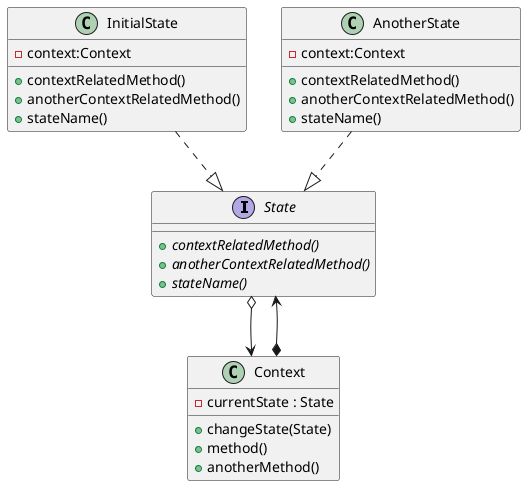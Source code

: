 @startuml

interface State{
  + {abstract} contextRelatedMethod()
  + {abstract} anotherContextRelatedMethod()
  + {abstract} stateName()
}

class InitialState{
  - context:Context
  + contextRelatedMethod()
  + anotherContextRelatedMethod()
  + stateName()
}

class AnotherState{
  - context:Context
  + contextRelatedMethod()
  + anotherContextRelatedMethod()
  + stateName()
}

class Context{
  - currentState : State
  + changeState(State)
  + method()
  + anotherMethod()
}

InitialState ..|> State
AnotherState ..|> State
Context *--> State
State o--> Context

@enduml
